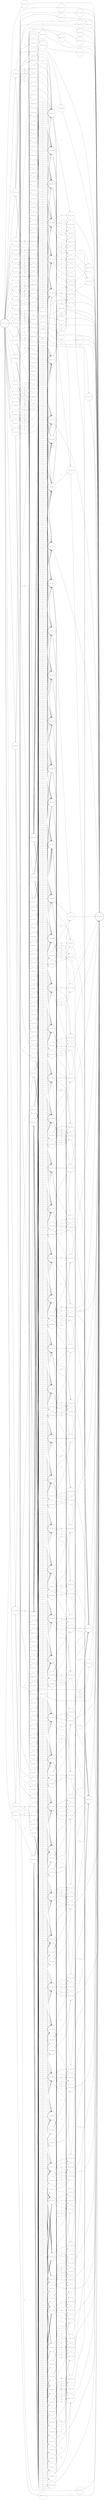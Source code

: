 digraph G {
rankdir=LR;
node [shape=circle]
0 [label="((('a',), ('<',)), 5)"]
1 [label="((('pʰ',), ('a',)), 2)"]
2 [label="((('a',), ('s',)), 3)"]
3 [label="((('o',), ('tʃ',)), 3)"]
4 [label="((('q',), ('a',)), 2)"]
5 [label="((('k',), ('o',)), 2)"]
6 [label="((('l',), ('a',)), 2)"]
7 [label="((('ʎ',), ('o',)), 2)"]
8 [label="((('ɾ',), ('o',)), 2)"]
9 [label="((('o',), ('<',)), 5)"]
10 [label="((('e',), ('pʼ',)), 3)"]
11 [label="((('>',), ('m',)), 1)"]
12 [label="((('n',), ('a',)), 4)"]
13 [label="((('e',), ('t',)), 3)"]
14 [label="((('o',), ('tʃʼ',)), 3)"]
15 [label="((('tʃʼ',), ('e',)), 2)"]
16 [style=bold label="((('λ1',), ('λ1',)), 0)"]
17 [label="((('jwi',), ('<',)), 2)"]
18 [label="((('qʰ',), ('a',)), 2)"]
19 [label="((('tʃʼ',), ('u',)), 2)"]
20 [label="((('tʼ',), ('a',)), 4)"]
21 [label="((('k',), ('a',)), 4)"]
22 [label="((('tʃ',), ('a',)), 2)"]
23 [label="((('a',), ('tʃʼ',)), 3)"]
24 [label="((('kʼ',), ('<',)), 2)"]
25 [label="((('>',), ('ʎ',)), 1)"]
26 [label="((('ʎ',), ('u',)), 4)"]
27 [label="((('e',), ('tʃʼ',)), 3)"]
28 [label="((('o',), ('n',)), 3)"]
29 [label="((('>',), ('kʰ',)), 1)"]
30 [label="((('tʃʼ',), ('<',)), 4)"]
31 [label="((('ʎ',), ('<',)), 2)"]
32 [label="((('ɾ',), ('<',)), 4)"]
33 [label="((('pʰ',), ('u',)), 2)"]
34 [label="((('m',), ('<',)), 2)"]
35 [label="((('tʃʼ',), ('a',)), 2)"]
36 [label="((('ʃh',), ('a',)), 4)"]
37 [label="((('ʎ',), ('a',)), 2)"]
38 [label="((('u',), ('<',)), 3)"]
39 [label="((('>',), ('t',)), 1)"]
40 [label="((('e',), ('m',)), 3)"]
41 [label="((('s',), ('a',)), 4)"]
42 [label="((('n',), ('e',)), 2)"]
43 [label="((('n',), ('<',)), 4)"]
44 [label="((('e',), ('<',)), 5)"]
45 [label="((('t',), ('u',)), 2)"]
46 [label="((('s',), ('<',)), 4)"]
47 [label="((('>',), ('ɾ',)), 1)"]
48 [label="((('a',), ('pʼ',)), 3)"]
49 [label="((('u',), ('p',)), 3)"]
50 [label="((('u',), ('tʰ',)), 3)"]
51 [label="((('jwi',), ('o',)), 2)"]
52 [label="((('u',), ('ʎ',)), 3)"]
53 [label="((('tʃ',), ('u',)), 4)"]
54 [label="((('q',), ('o',)), 2)"]
55 [label="((('pʼ',), ('<',)), 2)"]
56 [label="((('pʰ',), ('e',)), 2)"]
57 [label="((('l',), ('a',)), 4)"]
58 [label="((('e',), ('tʃ',)), 3)"]
59 [label="((('o',), ('m',)), 3)"]
60 [label="((('o',), ('pʼ',)), 3)"]
61 [label="((('e',), ('qʰ',)), 3)"]
62 [label="((('l',), ('<',)), 2)"]
63 [label="((('qʼ',), ('o',)), 4)"]
64 [label="((('k',), ('u',)), 2)"]
65 [label="((('n',), ('a',)), 2)"]
66 [label="((('m',), ('a',)), 4)"]
67 [label="((('p',), ('e',)), 2)"]
68 [label="((('tʰ',), ('e',)), 2)"]
69 [label="((('o',), ('q',)), 3)"]
70 [label="((('e',), ('kʼ',)), 3)"]
71 [label="((('k',), ('<',)), 2)"]
72 [label="((('u',), ('k',)), 3)"]
73 [label="((('l',), ('e',)), 2)"]
74 [label="((('o',), ('tʼ',)), 3)"]
75 [label="((('m',), ('e',)), 2)"]
76 [label="((('p',), ('<',)), 2)"]
77 [label="((('tʰ',), ('<',)), 2)"]
78 [label="((('o',), ('ʎ',)), 3)"]
79 [label="((('t',), ('a',)), 4)"]
80 [label="((('kʰ',), ('u',)), 2)"]
81 [label="((('qʼ',), ('<',)), 4)"]
82 [label="((('pʼ',), ('a',)), 4)"]
83 [label="((('jwi',), ('e',)), 2)"]
84 [label="((('pʰ',), ('u',)), 4)"]
85 [label="((('m',), ('<',)), 4)"]
86 [label="((('ʃh',), ('a',)), 2)"]
87 [label="((('q',), ('e',)), 2)"]
88 [label="((('kʼ',), ('u',)), 2)"]
89 [label="((('e',), ('ɾ',)), 3)"]
90 [label="((('e',), ('ʃh',)), 3)"]
91 [label="((('l',), ('u',)), 4)"]
92 [label="((('a',), ('pʰ',)), 3)"]
93 [label="((('u',), ('tʃʰ',)), 3)"]
94 [label="((('tʃʰ',), ('u',)), 4)"]
95 [label="((('s',), ('<',)), 2)"]
96 [label="((('e',), ('l',)), 3)"]
97 [label="((('ʃh',), ('o',)), 2)"]
98 [label="((('a',), ('t',)), 3)"]
99 [label="((('tʼ',), ('u',)), 2)"]
100 [label="((('o',), ('pʰ',)), 3)"]
101 [label="((('>',), ('kʼ',)), 1)"]
102 [label="((('tʃ',), ('u',)), 2)"]
103 [label="((('tʃʰ',), ('<',)), 4)"]
104 [label="((('tʃʰ',), ('a',)), 4)"]
105 [label="((('ɲ',), ('a',)), 4)"]
106 [label="((('>',), ('ʃh',)), 1)"]
107 [label="((('tʼ',), ('<',)), 4)"]
108 [label="((('qʰ',), ('o',)), 2)"]
109 [label="((('u',), ('jwi',)), 3)"]
110 [label="((('>',), ('ɲ',)), 1)"]
111 [label="((('a',), ('q',)), 3)"]
112 [label="((('tʃ',), ('e',)), 2)"]
113 [label="((('u',), ('pʰ',)), 3)"]
114 [label="((('jwi',), ('u',)), 4)"]
115 [label="((('m',), ('u',)), 4)"]
116 [label="((('tʰ',), ('<',)), 4)"]
117 [label="((('p',), ('<',)), 4)"]
118 [label="((('e',), ('s',)), 3)"]
119 [label="((('>',), ('qʰ',)), 1)"]
120 [label="((('u',), ('ɲ',)), 3)"]
121 [label="((('o',), ('l',)), 3)"]
122 [label="((('qʼ',), ('a',)), 2)"]
123 [label="((('u',), ('tʃ',)), 3)"]
124 [label="((('e',), ('kʰ',)), 3)"]
125 [label="((('o',), ('tʃʰ',)), 3)"]
126 [label="((('>',), ('k',)), 1)"]
127 [label="((('e',), ('ʎ',)), 3)"]
128 [label="((('a',), ('qʼ',)), 3)"]
129 [label="((('qʼ',), ('<',)), 2)"]
130 [label="((('s',), ('u',)), 2)"]
131 [label="((('pʼ',), ('a',)), 2)"]
132 [label="((('u',), ('ɾ',)), 3)"]
133 [label="((('a',), ('qʰ',)), 3)"]
134 [label="((('jwi',), ('a',)), 4)"]
135 [label="((('tʰ',), ('a',)), 4)"]
136 [label="((('kʼ',), ('a',)), 4)"]
137 [label="((('p',), ('a',)), 4)"]
138 [label="((('kʼ',), ('u',)), 4)"]
139 [label="((('a',), ('kʰ',)), 3)"]
140 [label="((('>',), ('<',)), 1)"]
141 [label="((('kʼ',), ('o',)), 2)"]
142 [label="((('a',), ('n',)), 3)"]
143 [label="((('ʃh',), ('u',)), 4)"]
144 [label="((('>',), ('tʃʼ',)), 1)"]
145 [label="((('n',), ('u',)), 2)"]
146 [label="((('pʰ',), ('a',)), 4)"]
147 [label="((('kʰ',), ('a',)), 2)"]
148 [label="((('q',), ('a',)), 4)"]
149 [label="((('pʰ',), ('<',)), 4)"]
150 [label="((('tʃʰ',), ('a',)), 2)"]
151 [label="((('ɾ',), ('a',)), 2)"]
152 [label="((('pʼ',), ('u',)), 4)"]
153 [label="((('ɾ',), ('u',)), 2)"]
154 [label="((('qʼ',), ('e',)), 2)"]
155 [label="((('ɲ',), ('<',)), 2)"]
156 [label="((('kʰ',), ('<',)), 4)"]
157 [label="((('>',), ('tʃʰ',)), 1)"]
158 [label="((('jwi',), ('<',)), 4)"]
159 [label="((('qʰ',), ('e',)), 2)"]
160 [label="((('qʰ',), ('a',)), 4)"]
161 [label="((('tʃʼ',), ('o',)), 2)"]
162 [label="((('m',), ('u',)), 2)"]
163 [label="((('>',), ('n',)), 1)"]
164 [label="((('n',), ('o',)), 2)"]
165 [label="((('ʃh',), ('<',)), 2)"]
166 [label="((('a',), ('<',)), 3)"]
167 [label="((('ʎ',), ('u',)), 2)"]
168 [label="((('>',), ('qʼ',)), 1)"]
169 [label="((('s',), ('u',)), 4)"]
170 [label="((('ʎ',), ('<',)), 4)"]
171 [label="((('>',), ('tʼ',)), 1)"]
172 [label="((('ɾ',), ('<',)), 2)"]
173 [label="((('jwi',), ('a',)), 2)"]
174 [label="((('o',), ('<',)), 3)"]
175 [label="((('q',), ('<',)), 4)"]
176 [label="((('>',), ('q',)), 1)"]
177 [label="((('o',), ('t',)), 3)"]
178 [label="((('t',), ('e',)), 2)"]
179 [label="((('pʰ',), ('o',)), 2)"]
180 [label="((('p',), ('u',)), 4)"]
181 [label="((('u',), ('kʰ',)), 3)"]
182 [label="((('tʰ',), ('u',)), 4)"]
183 [label="((('k',), ('e',)), 2)"]
184 [label="((('l',), ('o',)), 2)"]
185 [label="((('tʃ',), ('a',)), 4)"]
186 [label="((('>',), ('l',)), 1)"]
187 [label="((('kʰ',), ('a',)), 4)"]
188 [label="((('t',), ('<',)), 2)"]
189 [label="((('pʼ',), ('o',)), 2)"]
190 [label="((('pʰ',), ('<',)), 2)"]
191 [label="((('o',), ('ɲ',)), 3)"]
192 [label="((('pʼ',), ('e',)), 2)"]
193 [label="((('q',), ('o',)), 4)"]
194 [label="((('tʃ',), ('<',)), 2)"]
195 [label="((('pʼ',), ('<',)), 4)"]
196 [label="((('kʼ',), ('e',)), 2)"]
197 [label="((('qʰ',), ('<',)), 4)"]
198 [label="((('>',), ('s',)), 1)"]
199 [label="((('ɾ',), ('a',)), 4)"]
200 [label="((('k',), ('u',)), 4)"]
201 [label="((('m',), ('a',)), 2)"]
202 [label="((('tʃʼ',), ('a',)), 4)"]
203 [label="((('ɲ',), ('<',)), 4)"]
204 [label="((('>',), ('jwi',)), 1)"]
205 [label="((('a',), ('k',)), 3)"]
206 [label="((('a',), ('tʃ',)), 3)"]
207 [label="((('ɲ',), ('u',)), 4)"]
208 [label="((('p',), ('o',)), 2)"]
209 [label="((('tʰ',), ('o',)), 2)"]
210 [label="((('tʃ',), ('o',)), 2)"]
211 [label="((('s',), ('a',)), 2)"]
212 [label="((('u',), ('tʃʼ',)), 3)"]
213 [label="((('n',), ('<',)), 2)"]
214 [label="((('o',), ('kʼ',)), 3)"]
215 [label="((('m',), ('o',)), 2)"]
216 [label="((('t',), ('a',)), 2)"]
217 [label="((('kʰ',), ('u',)), 4)"]
218 [label="((('o',), ('kʰ',)), 3)"]
219 [label="((('s',), ('e',)), 2)"]
220 [label="((('u',), ('n',)), 3)"]
221 [label="((('ɾ',), ('e',)), 2)"]
222 [label="((('l',), ('<',)), 4)"]
223 [label="((('q',), ('<',)), 2)"]
224 [label="((('qʼ',), ('o',)), 2)"]
225 [label="((('a',), ('l',)), 3)"]
226 [label="((('q',), ('e',)), 4)"]
227 [label="((('a',), ('tʃʰ',)), 3)"]
228 [label="((('e',), ('pʰ',)), 3)"]
229 [label="((('u',), ('m',)), 3)"]
230 [label="((('k',), ('<',)), 4)"]
231 [label="((('kʰ',), ('e',)), 2)"]
232 [label="((('tʃʰ',), ('u',)), 2)"]
233 [label="((('kʰ',), ('o',)), 2)"]
234 [label="((('p',), ('u',)), 2)"]
235 [label="((('tʰ',), ('u',)), 2)"]
236 [label="((('tʃʰ',), ('e',)), 2)"]
237 [label="((('tʼ',), ('u',)), 4)"]
238 [label="((('t',), ('<',)), 4)"]
239 [label="((('>',), ('pʰ',)), 1)"]
240 [label="((('o',), ('p',)), 3)"]
241 [label="((('o',), ('tʰ',)), 3)"]
242 [label="((('tʃ',), ('<',)), 4)"]
243 [label="((('ɲ',), ('a',)), 2)"]
244 [label="((('u',), ('kʼ',)), 3)"]
245 [label="((('u',), ('tʼ',)), 3)"]
246 [label="((('qʰ',), ('<',)), 2)"]
247 [label="((('tʼ',), ('<',)), 2)"]
248 [label="((('qʰ',), ('o',)), 4)"]
249 [label="((('u',), ('pʼ',)), 3)"]
250 [label="((('a',), ('p',)), 3)"]
251 [label="((('a',), ('tʰ',)), 3)"]
252 [label="((('ʎ',), ('e',)), 2)"]
253 [label="((('a',), ('jwi',)), 3)"]
254 [label="((('ɲ',), ('u',)), 2)"]
255 [label="((('l',), ('u',)), 2)"]
256 [label="((('e',), ('p',)), 3)"]
257 [label="((('e',), ('tʰ',)), 3)"]
258 [label="((('tʼ',), ('e',)), 2)"]
259 [label="((('u',), ('ʃh',)), 3)"]
260 [label="((('e',), ('jwi',)), 3)"]
261 [label="((('jwi',), ('u',)), 2)"]
262 [label="((('a',), ('ɾ',)), 3)"]
263 [shape=doublecircle label="((('<',), ('λ2',)), 6)"]
264 [label="((('qʼ',), ('a',)), 4)"]
265 [label="((('>',), ('p',)), 1)"]
266 [label="((('>',), ('tʰ',)), 1)"]
267 [label="((('o',), ('s',)), 3)"]
268 [label="((('t',), ('o',)), 2)"]
269 [label="((('tʃʰ',), ('<',)), 2)"]
270 [label="((('o',), ('qʼ',)), 3)"]
271 [label="((('ʃh',), ('e',)), 2)"]
272 [label="((('a',), ('tʼ',)), 3)"]
273 [label="((('e',), ('tʃʰ',)), 3)"]
274 [label="((('o',), ('k',)), 3)"]
275 [label="((('ɲ',), ('o',)), 2)"]
276 [label="((('p',), ('a',)), 2)"]
277 [label="((('tʰ',), ('a',)), 2)"]
278 [label="((('e',), ('qʼ',)), 3)"]
279 [label="((('tʼ',), ('o',)), 2)"]
280 [label="((('a',), ('ʎ',)), 3)"]
281 [label="((('o',), ('ʃh',)), 3)"]
282 [label="((('s',), ('o',)), 2)"]
283 [label="((('e',), ('ɲ',)), 3)"]
284 [label="((('a',), ('m',)), 3)"]
285 [label="((('ʃh',), ('u',)), 2)"]
286 [label="((('a',), ('ɲ',)), 3)"]
287 [label="((('tʃʼ',), ('u',)), 4)"]
288 [label="((('u',), ('t',)), 3)"]
289 [label="((('tʼ',), ('a',)), 2)"]
290 [label="((('a',), ('ʃh',)), 3)"]
291 [label="((('k',), ('a',)), 2)"]
292 [label="((('e',), ('tʼ',)), 3)"]
293 [label="((('u',), ('l',)), 3)"]
294 [label="((('kʼ',), ('<',)), 4)"]
295 [label="((('e',), ('q',)), 3)"]
296 [label="((('o',), ('qʰ',)), 3)"]
297 [label="((('e',), ('n',)), 3)"]
298 [label="((('tʃʰ',), ('o',)), 2)"]
299 [label="((('tʃʼ',), ('<',)), 2)"]
300 [label="((('>',), ('pʼ',)), 1)"]
301 [label="((('u',), ('s',)), 3)"]
302 [label="((('ɾ',), ('u',)), 4)"]
303 [label="((('pʼ',), ('u',)), 2)"]
304 [label="((('qʼ',), ('e',)), 4)"]
305 [label="((('a',), ('kʼ',)), 3)"]
306 [label="((('kʼ',), ('a',)), 2)"]
307 [label="((('u',), ('<',)), 5)"]
308 [label="((('ʎ',), ('a',)), 4)"]
309 [label="((('e',), ('k',)), 3)"]
310 [label="((('o',), ('jwi',)), 3)"]
311 [label="((('kʰ',), ('<',)), 2)"]
312 [label="((('qʰ',), ('e',)), 4)"]
313 [label="((('ɲ',), ('e',)), 2)"]
314 [label="((('e',), ('<',)), 3)"]
315 [label="((('t',), ('u',)), 4)"]
316 [label="((('o',), ('ɾ',)), 3)"]
317 [label="((('>',), ('tʃ',)), 1)"]
318 [label="((('n',), ('u',)), 4)"]
319 [label="((('ʃh',), ('<',)), 4)"]
54 -> 121 [label="o"]
233 -> 270 [label="o"]
54 -> 218 [label="o"]
127 -> 308 [label="ʎ"]
233 -> 69 [label="o"]
54 -> 28 [label="o"]
233 -> 296 [label="o"]
100 -> 146 [label="pʰ"]
54 -> 59 [label="o"]
154 -> 314 [label="e"]
309 -> 230 [label="k"]
54 -> 240 [label="o"]
127 -> 26 [label="ʎ"]
154 -> 297 [label="e"]
54 -> 125 [label="o"]
154 -> 10 [label="e"]
100 -> 84 [label="pʰ"]
54 -> 177 [label="o"]
154 -> 40 [label="e"]
256 -> 117 [label="p"]
54 -> 74 [label="o"]
154 -> 292 [label="e"]
310 -> 158 [label="jwi"]
54 -> 296 [label="o"]
128 -> 81 [label="qʼ"]
154 -> 89 [label="e"]
54 -> 214 [label="o"]
154 -> 309 [label="e"]
54 -> 241 [label="o"]
154 -> 260 [label="e"]
54 -> 100 [label="o"]
154 -> 278 [label="e"]
54 -> 78 [label="o"]
154 -> 58 [label="e"]
63 -> 9 [label="o"]
128 -> 304 [label="qʼ"]
54 -> 14 [label="o"]
154 -> 118 [label="e"]
54 -> 281 [label="o"]
154 -> 283 [label="e"]
210 -> 270 [label="o"]
154 -> 295 [label="e"]
210 -> 69 [label="o"]
154 -> 96 [label="e"]
210 -> 296 [label="o"]
154 -> 124 [label="e"]
55 -> 263 [label="<"]
154 -> 256 [label="e"]
56 -> 278 [label="e"]
154 -> 273 [label="e"]
56 -> 295 [label="e"]
154 -> 13 [label="e"]
56 -> 61 [label="e"]
154 -> 61 [label="e"]
291 -> 48 [label="a"]
154 -> 70 [label="e"]
291 -> 262 [label="a"]
154 -> 257 [label="e"]
291 -> 205 [label="a"]
154 -> 228 [label="e"]
291 -> 206 [label="a"]
128 -> 63 [label="qʼ"]
154 -> 127 [label="e"]
291 -> 253 [label="a"]
154 -> 27 [label="e"]
310 -> 134 [label="jwi"]
291 -> 128 [label="a"]
154 -> 90 [label="e"]
291 -> 286 [label="a"]
234 -> 38 [label="u"]
256 -> 137 [label="p"]
291 -> 2 [label="a"]
234 -> 220 [label="u"]
310 -> 114 [label="jwi"]
291 -> 111 [label="a"]
234 -> 249 [label="u"]
291 -> 225 [label="a"]
128 -> 264 [label="qʼ"]
234 -> 229 [label="u"]
256 -> 180 [label="p"]
291 -> 139 [label="a"]
234 -> 245 [label="u"]
291 -> 166 [label="a"]
234 -> 132 [label="u"]
225 -> 222 [label="l"]
291 -> 250 [label="a"]
234 -> 72 [label="u"]
291 -> 227 [label="a"]
49 -> 117 [label="p"]
234 -> 123 [label="u"]
257 -> 116 [label="tʰ"]
291 -> 98 [label="a"]
234 -> 109 [label="u"]
291 -> 133 [label="a"]
234 -> 301 [label="u"]
291 -> 305 [label="a"]
234 -> 120 [label="u"]
291 -> 251 [label="a"]
234 -> 293 [label="u"]
291 -> 92 [label="a"]
146 -> 0 [label="a"]
234 -> 181 [label="u"]
291 -> 280 [label="a"]
234 -> 49 [label="u"]
291 -> 23 [label="a"]
234 -> 93 [label="u"]
291 -> 290 [label="a"]
234 -> 288 [label="u"]
291 -> 142 [label="a"]
234 -> 244 [label="u"]
291 -> 284 [label="a"]
234 -> 50 [label="u"]
291 -> 272 [label="a"]
234 -> 113 [label="u"]
211 -> 48 [label="a"]
234 -> 52 [label="u"]
211 -> 262 [label="a"]
234 -> 212 [label="u"]
211 -> 205 [label="a"]
234 -> 259 [label="u"]
211 -> 206 [label="a"]
235 -> 38 [label="u"]
211 -> 253 [label="a"]
235 -> 220 [label="u"]
211 -> 128 [label="a"]
235 -> 249 [label="u"]
211 -> 286 [label="a"]
66 -> 0 [label="a"]
235 -> 229 [label="u"]
211 -> 2 [label="a"]
235 -> 245 [label="u"]
211 -> 111 [label="a"]
235 -> 132 [label="u"]
211 -> 225 [label="a"]
235 -> 72 [label="u"]
211 -> 139 [label="a"]
49 -> 137 [label="p"]
235 -> 123 [label="u"]
257 -> 135 [label="tʰ"]
211 -> 166 [label="a"]
235 -> 109 [label="u"]
225 -> 57 [label="l"]
211 -> 250 [label="a"]
235 -> 301 [label="u"]
211 -> 227 [label="a"]
49 -> 180 [label="p"]
235 -> 120 [label="u"]
257 -> 182 [label="tʰ"]
211 -> 98 [label="a"]
235 -> 293 [label="u"]
225 -> 91 [label="l"]
211 -> 133 [label="a"]
235 -> 181 [label="u"]
78 -> 170 [label="ʎ"]
319 -> 263 [label="<"]
0 -> 263 [label="<"]
9 -> 263 [label="<"]
44 -> 263 [label="<"]
307 -> 263 [label="<"]
255 -> 49 [label="u"]
255 -> 93 [label="u"]
255 -> 288 [label="u"]
255 -> 244 [label="u"]
180 -> 307 [label="u"]
255 -> 50 [label="u"]
255 -> 113 [label="u"]
255 -> 52 [label="u"]
241 -> 135 [label="tʰ"]
255 -> 212 [label="u"]
118 -> 41 [label="s"]
255 -> 259 [label="u"]
258 -> 278 [label="e"]
241 -> 182 [label="tʰ"]
258 -> 295 [label="e"]
118 -> 169 [label="s"]
258 -> 61 [label="e"]
261 -> 38 [label="u"]
261 -> 220 [label="u"]
26 -> 307 [label="u"]
90 -> 319 [label="ʃh"]
214 -> 136 [label="kʼ"]
261 -> 249 [label="u"]
261 -> 229 [label="u"]
261 -> 245 [label="u"]
214 -> 138 [label="kʼ"]
261 -> 132 [label="u"]
261 -> 72 [label="u"]
261 -> 123 [label="u"]
261 -> 109 [label="u"]
261 -> 301 [label="u"]
293 -> 222 [label="l"]
261 -> 120 [label="u"]
261 -> 293 [label="u"]
261 -> 181 [label="u"]
261 -> 49 [label="u"]
182 -> 307 [label="u"]
261 -> 93 [label="u"]
261 -> 288 [label="u"]
261 -> 244 [label="u"]
261 -> 50 [label="u"]
191 -> 203 [label="ɲ"]
261 -> 113 [label="u"]
261 -> 52 [label="u"]
261 -> 212 [label="u"]
90 -> 36 [label="ʃh"]
261 -> 259 [label="u"]
22 -> 206 [label="a"]
22 -> 133 [label="a"]
191 -> 105 [label="ɲ"]
90 -> 143 [label="ʃh"]
22 -> 251 [label="a"]
22 -> 280 [label="a"]
22 -> 23 [label="a"]
191 -> 207 [label="ɲ"]
22 -> 290 [label="a"]
22 -> 142 [label="a"]
22 -> 284 [label="a"]
22 -> 272 [label="a"]
92 -> 149 [label="pʰ"]
22 -> 48 [label="a"]
22 -> 262 [label="a"]
22 -> 205 [label="a"]
22 -> 253 [label="a"]
293 -> 57 [label="l"]
22 -> 128 [label="a"]
22 -> 286 [label="a"]
22 -> 2 [label="a"]
293 -> 91 [label="l"]
22 -> 111 [label="a"]
22 -> 225 [label="a"]
61 -> 312 [label="qʰ"]
22 -> 139 [label="a"]
22 -> 166 [label="a"]
22 -> 250 [label="a"]
22 -> 227 [label="a"]
22 -> 98 [label="a"]
22 -> 305 [label="a"]
22 -> 92 [label="a"]
120 -> 203 [label="ɲ"]
24 -> 263 [label="<"]
108 -> 174 [label="o"]
108 -> 60 [label="o"]
61 -> 248 [label="qʰ"]
108 -> 316 [label="o"]
235 -> 49 [label="u"]
50 -> 116 [label="tʰ"]
235 -> 93 [label="u"]
174 -> 263 [label="<"]
235 -> 288 [label="u"]
259 -> 319 [label="ʃh"]
235 -> 244 [label="u"]
235 -> 50 [label="u"]
235 -> 113 [label="u"]
235 -> 52 [label="u"]
235 -> 212 [label="u"]
235 -> 259 [label="u"]
155 -> 263 [label="<"]
1 -> 48 [label="a"]
149 -> 263 [label="<"]
1 -> 262 [label="a"]
1 -> 206 [label="a"]
1 -> 205 [label="a"]
1 -> 253 [label="a"]
1 -> 128 [label="a"]
1 -> 286 [label="a"]
1 -> 2 [label="a"]
1 -> 111 [label="a"]
1 -> 225 [label="a"]
1 -> 139 [label="a"]
259 -> 36 [label="ʃh"]
1 -> 166 [label="a"]
78 -> 308 [label="ʎ"]
1 -> 250 [label="a"]
50 -> 135 [label="tʰ"]
1 -> 227 [label="a"]
1 -> 98 [label="a"]
259 -> 143 [label="ʃh"]
78 -> 26 [label="ʎ"]
1 -> 133 [label="a"]
50 -> 182 [label="tʰ"]
222 -> 263 [label="<"]
1 -> 305 [label="a"]
1 -> 251 [label="a"]
1 -> 92 [label="a"]
314 -> 263 [label="<"]
1 -> 280 [label="a"]
316 -> 32 [label="ɾ"]
1 -> 23 [label="a"]
1 -> 290 [label="a"]
260 -> 158 [label="jwi"]
1 -> 142 [label="a"]
1 -> 284 [label="a"]
1 -> 272 [label="a"]
83 -> 278 [label="e"]
83 -> 295 [label="e"]
83 -> 61 [label="e"]
236 -> 278 [label="e"]
236 -> 295 [label="e"]
236 -> 61 [label="e"]
4 -> 48 [label="a"]
148 -> 0 [label="a"]
226 -> 44 [label="e"]
4 -> 262 [label="a"]
286 -> 203 [label="ɲ"]
4 -> 205 [label="a"]
4 -> 206 [label="a"]
4 -> 253 [label="a"]
4 -> 128 [label="a"]
4 -> 286 [label="a"]
4 -> 2 [label="a"]
286 -> 105 [label="ɲ"]
4 -> 111 [label="a"]
4 -> 225 [label="a"]
260 -> 134 [label="jwi"]
4 -> 139 [label="a"]
316 -> 199 [label="ɾ"]
286 -> 207 [label="ɲ"]
4 -> 166 [label="a"]
4 -> 250 [label="a"]
260 -> 114 [label="jwi"]
4 -> 227 [label="a"]
316 -> 302 [label="ɾ"]
4 -> 98 [label="a"]
4 -> 133 [label="a"]
4 -> 305 [label="a"]
23 -> 30 [label="tʃʼ"]
4 -> 251 [label="a"]
227 -> 103 [label="tʃʰ"]
132 -> 32 [label="ɾ"]
4 -> 92 [label="a"]
4 -> 280 [label="a"]
4 -> 23 [label="a"]
4 -> 290 [label="a"]
211 -> 305 [label="a"]
211 -> 251 [label="a"]
211 -> 92 [label="a"]
211 -> 280 [label="a"]
211 -> 23 [label="a"]
211 -> 290 [label="a"]
211 -> 142 [label="a"]
211 -> 284 [label="a"]
211 -> 272 [label="a"]
213 -> 263 [label="<"]
141 -> 270 [label="o"]
141 -> 69 [label="o"]
141 -> 296 [label="o"]
215 -> 270 [label="o"]
215 -> 69 [label="o"]
215 -> 296 [label="o"]
62 -> 263 [label="<"]
64 -> 38 [label="u"]
64 -> 220 [label="u"]
64 -> 249 [label="u"]
64 -> 229 [label="u"]
64 -> 245 [label="u"]
64 -> 132 [label="u"]
64 -> 72 [label="u"]
64 -> 123 [label="u"]
64 -> 109 [label="u"]
64 -> 301 [label="u"]
64 -> 120 [label="u"]
64 -> 293 [label="u"]
64 -> 181 [label="u"]
64 -> 49 [label="u"]
64 -> 93 [label="u"]
64 -> 288 [label="u"]
64 -> 244 [label="u"]
64 -> 50 [label="u"]
64 -> 113 [label="u"]
64 -> 52 [label="u"]
64 -> 212 [label="u"]
64 -> 259 [label="u"]
216 -> 48 [label="a"]
216 -> 262 [label="a"]
216 -> 205 [label="a"]
216 -> 206 [label="a"]
216 -> 253 [label="a"]
216 -> 128 [label="a"]
216 -> 286 [label="a"]
216 -> 2 [label="a"]
216 -> 111 [label="a"]
216 -> 225 [label="a"]
216 -> 139 [label="a"]
216 -> 166 [label="a"]
216 -> 250 [label="a"]
216 -> 227 [label="a"]
216 -> 98 [label="a"]
216 -> 133 [label="a"]
216 -> 305 [label="a"]
216 -> 251 [label="a"]
216 -> 92 [label="a"]
216 -> 280 [label="a"]
216 -> 23 [label="a"]
216 -> 290 [label="a"]
216 -> 142 [label="a"]
216 -> 284 [label="a"]
61 -> 197 [label="qʰ"]
287 -> 307 [label="u"]
108 -> 274 [label="o"]
108 -> 3 [label="o"]
120 -> 105 [label="ɲ"]
108 -> 310 [label="o"]
108 -> 270 [label="o"]
108 -> 267 [label="o"]
120 -> 207 [label="ɲ"]
108 -> 191 [label="o"]
61 -> 160 [label="qʰ"]
108 -> 69 [label="o"]
108 -> 121 [label="o"]
108 -> 218 [label="o"]
108 -> 28 [label="o"]
30 -> 263 [label="<"]
108 -> 59 [label="o"]
108 -> 240 [label="o"]
108 -> 125 [label="o"]
108 -> 177 [label="o"]
108 -> 74 [label="o"]
142 -> 43 [label="n"]
108 -> 296 [label="o"]
108 -> 214 [label="o"]
108 -> 241 [label="o"]
108 -> 100 [label="o"]
108 -> 78 [label="o"]
108 -> 14 [label="o"]
108 -> 281 [label="o"]
178 -> 278 [label="e"]
178 -> 295 [label="e"]
178 -> 61 [label="e"]
40 -> 85 [label="m"]
179 -> 270 [label="o"]
179 -> 69 [label="o"]
179 -> 296 [label="o"]
32 -> 263 [label="<"]
268 -> 270 [label="o"]
268 -> 69 [label="o"]
268 -> 296 [label="o"]
40 -> 66 [label="m"]
31 -> 263 [label="<"]
112 -> 278 [label="e"]
112 -> 295 [label="e"]
40 -> 115 [label="m"]
112 -> 61 [label="e"]
183 -> 278 [label="e"]
183 -> 295 [label="e"]
142 -> 12 [label="n"]
183 -> 61 [label="e"]
33 -> 38 [label="u"]
33 -> 220 [label="u"]
142 -> 318 [label="n"]
33 -> 249 [label="u"]
274 -> 230 [label="k"]
33 -> 229 [label="u"]
33 -> 245 [label="u"]
33 -> 132 [label="u"]
33 -> 72 [label="u"]
295 -> 226 [label="q"]
33 -> 123 [label="u"]
33 -> 109 [label="u"]
33 -> 301 [label="u"]
33 -> 120 [label="u"]
33 -> 293 [label="u"]
33 -> 181 [label="u"]
33 -> 49 [label="u"]
33 -> 93 [label="u"]
33 -> 288 [label="u"]
33 -> 244 [label="u"]
295 -> 193 [label="q"]
33 -> 50 [label="u"]
295 -> 175 [label="q"]
33 -> 113 [label="u"]
33 -> 52 [label="u"]
33 -> 212 [label="u"]
33 -> 259 [label="u"]
269 -> 263 [label="<"]
34 -> 263 [label="<"]
295 -> 148 [label="q"]
35 -> 48 [label="a"]
274 -> 21 [label="k"]
92 -> 146 [label="pʰ"]
92 -> 84 [label="pʰ"]
10 -> 195 [label="pʼ"]
114 -> 307 [label="u"]
10 -> 82 [label="pʼ"]
10 -> 152 [label="pʼ"]
93 -> 103 [label="tʃʰ"]
115 -> 307 [label="u"]
185 -> 0 [label="a"]
93 -> 104 [label="tʃʰ"]
216 -> 272 [label="a"]
4 -> 142 [label="a"]
65 -> 48 [label="a"]
4 -> 284 [label="a"]
65 -> 262 [label="a"]
4 -> 272 [label="a"]
65 -> 205 [label="a"]
231 -> 278 [label="e"]
65 -> 206 [label="a"]
231 -> 295 [label="e"]
65 -> 253 [label="a"]
231 -> 61 [label="e"]
65 -> 128 [label="a"]
5 -> 270 [label="o"]
65 -> 286 [label="a"]
5 -> 69 [label="o"]
65 -> 2 [label="a"]
5 -> 296 [label="o"]
65 -> 111 [label="a"]
159 -> 314 [label="e"]
65 -> 225 [label="a"]
159 -> 297 [label="e"]
65 -> 139 [label="a"]
159 -> 10 [label="e"]
65 -> 166 [label="a"]
159 -> 40 [label="e"]
65 -> 250 [label="a"]
159 -> 292 [label="e"]
65 -> 227 [label="a"]
159 -> 89 [label="e"]
65 -> 305 [label="a"]
159 -> 309 [label="e"]
65 -> 98 [label="a"]
159 -> 260 [label="e"]
65 -> 133 [label="a"]
159 -> 278 [label="e"]
227 -> 104 [label="tʃʰ"]
65 -> 251 [label="a"]
159 -> 58 [label="e"]
65 -> 92 [label="a"]
159 -> 118 [label="e"]
65 -> 280 [label="a"]
159 -> 283 [label="e"]
227 -> 94 [label="tʃʰ"]
65 -> 23 [label="a"]
159 -> 295 [label="e"]
65 -> 142 [label="a"]
159 -> 96 [label="e"]
65 -> 290 [label="a"]
159 -> 124 [label="e"]
65 -> 284 [label="a"]
159 -> 256 [label="e"]
228 -> 149 [label="pʰ"]
65 -> 272 [label="a"]
159 -> 273 [label="e"]
67 -> 278 [label="e"]
79 -> 0 [label="a"]
159 -> 13 [label="e"]
67 -> 295 [label="e"]
159 -> 61 [label="e"]
67 -> 61 [label="e"]
159 -> 70 [label="e"]
68 -> 278 [label="e"]
159 -> 257 [label="e"]
68 -> 295 [label="e"]
159 -> 228 [label="e"]
68 -> 61 [label="e"]
159 -> 127 [label="e"]
298 -> 270 [label="o"]
159 -> 27 [label="e"]
298 -> 69 [label="o"]
159 -> 90 [label="e"]
298 -> 296 [label="o"]
6 -> 48 [label="a"]
299 -> 263 [label="<"]
6 -> 262 [label="a"]
145 -> 38 [label="u"]
6 -> 205 [label="a"]
145 -> 220 [label="u"]
6 -> 206 [label="a"]
145 -> 249 [label="u"]
6 -> 253 [label="a"]
145 -> 229 [label="u"]
6 -> 128 [label="a"]
145 -> 245 [label="u"]
6 -> 286 [label="a"]
145 -> 132 [label="u"]
6 -> 2 [label="a"]
145 -> 72 [label="u"]
6 -> 111 [label="a"]
145 -> 123 [label="u"]
6 -> 225 [label="a"]
145 -> 109 [label="u"]
6 -> 139 [label="a"]
145 -> 301 [label="u"]
6 -> 166 [label="a"]
145 -> 120 [label="u"]
6 -> 250 [label="a"]
145 -> 293 [label="u"]
6 -> 227 [label="a"]
145 -> 181 [label="u"]
6 -> 98 [label="a"]
145 -> 49 [label="u"]
6 -> 133 [label="a"]
228 -> 146 [label="pʰ"]
145 -> 93 [label="u"]
6 -> 305 [label="a"]
145 -> 288 [label="u"]
6 -> 251 [label="a"]
145 -> 244 [label="u"]
6 -> 92 [label="a"]
228 -> 84 [label="pʰ"]
145 -> 50 [label="u"]
6 -> 280 [label="a"]
145 -> 113 [label="u"]
6 -> 23 [label="a"]
145 -> 52 [label="u"]
6 -> 290 [label="a"]
145 -> 212 [label="u"]
6 -> 142 [label="a"]
145 -> 259 [label="u"]
6 -> 284 [label="a"]
71 -> 263 [label="<"]
6 -> 272 [label="a"]
303 -> 38 [label="u"]
161 -> 270 [label="o"]
303 -> 220 [label="u"]
161 -> 69 [label="o"]
303 -> 249 [label="u"]
161 -> 296 [label="o"]
303 -> 229 [label="u"]
86 -> 48 [label="a"]
132 -> 199 [label="ɾ"]
23 -> 202 [label="tʃʼ"]
132 -> 302 [label="ɾ"]
23 -> 287 [label="tʃʼ"]
262 -> 32 [label="ɾ"]
288 -> 238 [label="t"]
230 -> 263 [label="<"]
262 -> 199 [label="ɾ"]
288 -> 79 [label="t"]
262 -> 302 [label="ɾ"]
288 -> 315 [label="t"]
109 -> 158 [label="jwi"]
205 -> 230 [label="k"]
152 -> 307 [label="u"]
93 -> 94 [label="tʃʰ"]
35 -> 262 [label="a"]
35 -> 205 [label="a"]
35 -> 206 [label="a"]
35 -> 253 [label="a"]
244 -> 294 [label="kʼ"]
35 -> 128 [label="a"]
35 -> 286 [label="a"]
35 -> 2 [label="a"]
35 -> 111 [label="a"]
35 -> 225 [label="a"]
35 -> 139 [label="a"]
35 -> 166 [label="a"]
117 -> 263 [label="<"]
35 -> 250 [label="a"]
116 -> 263 [label="<"]
35 -> 227 [label="a"]
35 -> 98 [label="a"]
35 -> 133 [label="a"]
35 -> 305 [label="a"]
35 -> 251 [label="a"]
35 -> 92 [label="a"]
35 -> 280 [label="a"]
35 -> 23 [label="a"]
35 -> 290 [label="a"]
35 -> 142 [label="a"]
35 -> 284 [label="a"]
35 -> 272 [label="a"]
184 -> 270 [label="o"]
184 -> 69 [label="o"]
244 -> 136 [label="kʼ"]
184 -> 296 [label="o"]
271 -> 278 [label="e"]
271 -> 295 [label="e"]
244 -> 138 [label="kʼ"]
271 -> 61 [label="e"]
37 -> 48 [label="a"]
37 -> 262 [label="a"]
37 -> 205 [label="a"]
245 -> 107 [label="tʼ"]
37 -> 206 [label="a"]
37 -> 253 [label="a"]
37 -> 128 [label="a"]
37 -> 286 [label="a"]
37 -> 2 [label="a"]
37 -> 111 [label="a"]
37 -> 225 [label="a"]
37 -> 139 [label="a"]
37 -> 166 [label="a"]
37 -> 250 [label="a"]
37 -> 227 [label="a"]
37 -> 98 [label="a"]
37 -> 133 [label="a"]
37 -> 305 [label="a"]
37 -> 251 [label="a"]
37 -> 92 [label="a"]
37 -> 280 [label="a"]
37 -> 23 [label="a"]
37 -> 290 [label="a"]
37 -> 142 [label="a"]
37 -> 284 [label="a"]
37 -> 272 [label="a"]
188 -> 263 [label="<"]
189 -> 270 [label="o"]
189 -> 69 [label="o"]
245 -> 20 [label="tʼ"]
189 -> 296 [label="o"]
192 -> 278 [label="e"]
192 -> 295 [label="e"]
245 -> 237 [label="tʼ"]
192 -> 61 [label="e"]
166 -> 263 [label="<"]
190 -> 263 [label="<"]
274 -> 200 [label="k"]
121 -> 222 [label="l"]
296 -> 312 [label="qʰ"]
36 -> 0 [label="a"]
187 -> 0 [label="a"]
296 -> 248 [label="qʰ"]
296 -> 197 [label="qʰ"]
296 -> 160 [label="qʰ"]
121 -> 57 [label="l"]
121 -> 91 [label="l"]
69 -> 226 [label="q"]
294 -> 263 [label="<"]
193 -> 9 [label="o"]
69 -> 193 [label="q"]
69 -> 175 [label="q"]
123 -> 242 [label="tʃ"]
69 -> 148 [label="q"]
123 -> 185 [label="tʃ"]
123 -> 53 [label="tʃ"]
297 -> 43 [label="n"]
109 -> 134 [label="jwi"]
109 -> 114 [label="jwi"]
27 -> 30 [label="tʃʼ"]
27 -> 202 [label="tʃʼ"]
27 -> 287 [label="tʃʼ"]
177 -> 238 [label="t"]
156 -> 263 [label="<"]
158 -> 263 [label="<"]
303 -> 245 [label="u"]
81 -> 263 [label="<"]
86 -> 262 [label="a"]
303 -> 132 [label="u"]
86 -> 205 [label="a"]
303 -> 72 [label="u"]
86 -> 206 [label="a"]
303 -> 123 [label="u"]
86 -> 253 [label="a"]
229 -> 85 [label="m"]
303 -> 109 [label="u"]
86 -> 128 [label="a"]
303 -> 301 [label="u"]
86 -> 286 [label="a"]
303 -> 120 [label="u"]
86 -> 2 [label="a"]
303 -> 293 [label="u"]
86 -> 111 [label="a"]
303 -> 181 [label="u"]
86 -> 225 [label="a"]
303 -> 49 [label="u"]
86 -> 139 [label="a"]
229 -> 66 [label="m"]
303 -> 93 [label="u"]
86 -> 166 [label="a"]
303 -> 288 [label="u"]
86 -> 250 [label="a"]
303 -> 244 [label="u"]
86 -> 227 [label="a"]
229 -> 115 [label="m"]
303 -> 50 [label="u"]
205 -> 21 [label="k"]
86 -> 98 [label="a"]
303 -> 113 [label="u"]
86 -> 133 [label="a"]
303 -> 52 [label="u"]
86 -> 305 [label="a"]
205 -> 200 [label="k"]
303 -> 212 [label="u"]
82 -> 0 [label="a"]
86 -> 251 [label="a"]
237 -> 307 [label="u"]
303 -> 259 [label="u"]
86 -> 92 [label="a"]
73 -> 278 [label="e"]
86 -> 280 [label="a"]
73 -> 295 [label="e"]
86 -> 23 [label="a"]
73 -> 61 [label="e"]
52 -> 170 [label="ʎ"]
86 -> 290 [label="a"]
219 -> 278 [label="e"]
86 -> 142 [label="a"]
219 -> 295 [label="e"]
86 -> 284 [label="a"]
219 -> 61 [label="e"]
86 -> 272 [label="a"]
75 -> 278 [label="e"]
87 -> 314 [label="e"]
75 -> 295 [label="e"]
87 -> 297 [label="e"]
75 -> 61 [label="e"]
87 -> 10 [label="e"]
306 -> 48 [label="a"]
87 -> 40 [label="e"]
306 -> 262 [label="a"]
87 -> 292 [label="e"]
306 -> 205 [label="a"]
87 -> 89 [label="e"]
306 -> 206 [label="a"]
87 -> 309 [label="e"]
306 -> 253 [label="a"]
87 -> 260 [label="e"]
306 -> 128 [label="a"]
87 -> 278 [label="e"]
306 -> 286 [label="a"]
87 -> 58 [label="e"]
84 -> 307 [label="u"]
306 -> 2 [label="a"]
87 -> 118 [label="e"]
306 -> 111 [label="a"]
87 -> 283 [label="e"]
306 -> 225 [label="a"]
87 -> 295 [label="e"]
306 -> 139 [label="a"]
87 -> 96 [label="e"]
306 -> 166 [label="a"]
87 -> 124 [label="e"]
306 -> 250 [label="a"]
87 -> 256 [label="e"]
306 -> 227 [label="a"]
87 -> 273 [label="e"]
306 -> 98 [label="a"]
87 -> 13 [label="e"]
52 -> 308 [label="ʎ"]
306 -> 133 [label="a"]
87 -> 61 [label="e"]
306 -> 305 [label="a"]
87 -> 70 [label="e"]
306 -> 251 [label="a"]
87 -> 257 [label="e"]
306 -> 92 [label="a"]
52 -> 26 [label="ʎ"]
87 -> 228 [label="e"]
306 -> 280 [label="a"]
87 -> 127 [label="e"]
238 -> 263 [label="<"]
306 -> 23 [label="a"]
87 -> 27 [label="e"]
306 -> 290 [label="a"]
87 -> 90 [label="e"]
306 -> 142 [label="a"]
162 -> 38 [label="u"]
306 -> 284 [label="a"]
162 -> 220 [label="u"]
306 -> 272 [label="a"]
162 -> 249 [label="u"]
221 -> 278 [label="e"]
162 -> 229 [label="u"]
221 -> 295 [label="e"]
162 -> 245 [label="u"]
221 -> 61 [label="e"]
162 -> 132 [label="u"]
147 -> 48 [label="a"]
162 -> 72 [label="u"]
147 -> 262 [label="a"]
162 -> 123 [label="u"]
147 -> 205 [label="a"]
162 -> 109 [label="u"]
147 -> 206 [label="a"]
162 -> 301 [label="u"]
147 -> 253 [label="a"]
242 -> 263 [label="<"]
162 -> 120 [label="u"]
147 -> 128 [label="a"]
162 -> 293 [label="u"]
147 -> 286 [label="a"]
162 -> 181 [label="u"]
147 -> 2 [label="a"]
206 -> 242 [label="tʃ"]
162 -> 49 [label="u"]
13 -> 238 [label="t"]
194 -> 263 [label="<"]
196 -> 278 [label="e"]
278 -> 81 [label="qʼ"]
196 -> 295 [label="e"]
196 -> 61 [label="e"]
275 -> 270 [label="o"]
275 -> 69 [label="o"]
275 -> 296 [label="o"]
278 -> 304 [label="qʼ"]
42 -> 278 [label="e"]
42 -> 295 [label="e"]
42 -> 61 [label="e"]
276 -> 48 [label="a"]
276 -> 262 [label="a"]
276 -> 205 [label="a"]
276 -> 206 [label="a"]
195 -> 263 [label="<"]
276 -> 253 [label="a"]
276 -> 128 [label="a"]
276 -> 286 [label="a"]
276 -> 2 [label="a"]
276 -> 111 [label="a"]
278 -> 63 [label="qʼ"]
276 -> 225 [label="a"]
297 -> 12 [label="n"]
276 -> 139 [label="a"]
276 -> 166 [label="a"]
13 -> 79 [label="t"]
276 -> 250 [label="a"]
197 -> 263 [label="<"]
297 -> 318 [label="n"]
276 -> 227 [label="a"]
276 -> 98 [label="a"]
278 -> 264 [label="qʼ"]
13 -> 315 [label="t"]
276 -> 133 [label="a"]
276 -> 305 [label="a"]
70 -> 294 [label="kʼ"]
276 -> 251 [label="a"]
276 -> 92 [label="a"]
280 -> 170 [label="ʎ"]
14 -> 30 [label="tʃʼ"]
276 -> 280 [label="a"]
41 -> 0 [label="a"]
276 -> 23 [label="a"]
276 -> 290 [label="a"]
276 -> 142 [label="a"]
276 -> 284 [label="a"]
276 -> 272 [label="a"]
277 -> 48 [label="a"]
277 -> 262 [label="a"]
277 -> 205 [label="a"]
277 -> 206 [label="a"]
302 -> 307 [label="u"]
277 -> 253 [label="a"]
277 -> 128 [label="a"]
277 -> 286 [label="a"]
277 -> 2 [label="a"]
277 -> 111 [label="a"]
277 -> 225 [label="a"]
277 -> 139 [label="a"]
277 -> 166 [label="a"]
277 -> 250 [label="a"]
277 -> 227 [label="a"]
70 -> 136 [label="kʼ"]
134 -> 0 [label="a"]
277 -> 98 [label="a"]
277 -> 133 [label="a"]
280 -> 308 [label="ʎ"]
277 -> 305 [label="a"]
70 -> 138 [label="kʼ"]
277 -> 251 [label="a"]
277 -> 92 [label="a"]
280 -> 26 [label="ʎ"]
14 -> 202 [label="tʃʼ"]
277 -> 280 [label="a"]
277 -> 23 [label="a"]
301 -> 46 [label="s"]
277 -> 290 [label="a"]
14 -> 287 [label="tʃʼ"]
277 -> 142 [label="a"]
124 -> 156 [label="kʰ"]
96 -> 222 [label="l"]
43 -> 263 [label="<"]
277 -> 284 [label="a"]
277 -> 272 [label="a"]
122 -> 48 [label="a"]
122 -> 262 [label="a"]
122 -> 205 [label="a"]
147 -> 111 [label="a"]
162 -> 93 [label="u"]
147 -> 225 [label="a"]
162 -> 288 [label="u"]
147 -> 139 [label="a"]
162 -> 244 [label="u"]
147 -> 166 [label="a"]
162 -> 50 [label="u"]
177 -> 79 [label="t"]
147 -> 250 [label="a"]
162 -> 113 [label="u"]
147 -> 227 [label="a"]
206 -> 185 [label="tʃ"]
162 -> 52 [label="u"]
147 -> 98 [label="a"]
162 -> 212 [label="u"]
177 -> 315 [label="t"]
147 -> 133 [label="a"]
162 -> 259 [label="u"]
147 -> 305 [label="a"]
206 -> 53 [label="tʃ"]
88 -> 38 [label="u"]
147 -> 251 [label="a"]
88 -> 220 [label="u"]
147 -> 92 [label="a"]
88 -> 249 [label="u"]
28 -> 43 [label="n"]
147 -> 280 [label="a"]
88 -> 229 [label="u"]
147 -> 23 [label="a"]
88 -> 245 [label="u"]
147 -> 290 [label="a"]
88 -> 132 [label="u"]
147 -> 142 [label="a"]
88 -> 72 [label="u"]
147 -> 284 [label="a"]
88 -> 123 [label="u"]
147 -> 272 [label="a"]
133 -> 312 [label="qʰ"]
248 -> 9 [label="o"]
88 -> 109 [label="u"]
76 -> 263 [label="<"]
88 -> 301 [label="u"]
77 -> 263 [label="<"]
88 -> 120 [label="u"]
311 -> 263 [label="<"]
88 -> 293 [label="u"]
223 -> 263 [label="<"]
88 -> 181 [label="u"]
313 -> 278 [label="e"]
85 -> 263 [label="<"]
88 -> 49 [label="u"]
313 -> 295 [label="e"]
88 -> 93 [label="u"]
313 -> 61 [label="e"]
88 -> 288 [label="u"]
224 -> 174 [label="o"]
88 -> 244 [label="u"]
224 -> 60 [label="o"]
88 -> 50 [label="u"]
224 -> 316 [label="o"]
133 -> 248 [label="qʰ"]
88 -> 113 [label="u"]
224 -> 274 [label="o"]
133 -> 197 [label="qʰ"]
88 -> 52 [label="u"]
224 -> 3 [label="o"]
88 -> 212 [label="u"]
224 -> 310 [label="o"]
88 -> 259 [label="u"]
224 -> 270 [label="o"]
7 -> 270 [label="o"]
224 -> 267 [label="o"]
7 -> 69 [label="o"]
224 -> 191 [label="o"]
7 -> 296 [label="o"]
28 -> 12 [label="n"]
224 -> 69 [label="o"]
133 -> 160 [label="qʰ"]
8 -> 270 [label="o"]
224 -> 121 [label="o"]
91 -> 307 [label="u"]
8 -> 69 [label="o"]
224 -> 218 [label="o"]
8 -> 296 [label="o"]
28 -> 318 [label="n"]
224 -> 28 [label="o"]
164 -> 270 [label="o"]
224 -> 59 [label="o"]
164 -> 69 [label="o"]
224 -> 240 [label="o"]
164 -> 296 [label="o"]
224 -> 125 [label="o"]
165 -> 263 [label="<"]
181 -> 156 [label="kʰ"]
224 -> 177 [label="o"]
243 -> 48 [label="a"]
224 -> 74 [label="o"]
243 -> 262 [label="a"]
224 -> 296 [label="o"]
290 -> 319 [label="ʃh"]
243 -> 205 [label="a"]
224 -> 214 [label="o"]
243 -> 206 [label="a"]
224 -> 241 [label="o"]
243 -> 253 [label="a"]
224 -> 100 [label="o"]
243 -> 128 [label="a"]
160 -> 0 [label="a"]
224 -> 78 [label="o"]
243 -> 286 [label="a"]
224 -> 14 [label="o"]
243 -> 2 [label="a"]
224 -> 281 [label="o"]
243 -> 111 [label="a"]
150 -> 48 [label="a"]
243 -> 225 [label="a"]
150 -> 262 [label="a"]
243 -> 139 [label="a"]
150 -> 205 [label="a"]
243 -> 166 [label="a"]
150 -> 206 [label="a"]
243 -> 250 [label="a"]
150 -> 253 [label="a"]
243 -> 227 [label="a"]
150 -> 128 [label="a"]
243 -> 98 [label="a"]
150 -> 286 [label="a"]
243 -> 133 [label="a"]
150 -> 2 [label="a"]
243 -> 305 [label="a"]
150 -> 111 [label="a"]
243 -> 251 [label="a"]
150 -> 225 [label="a"]
243 -> 92 [label="a"]
150 -> 139 [label="a"]
243 -> 280 [label="a"]
150 -> 166 [label="a"]
243 -> 23 [label="a"]
150 -> 250 [label="a"]
290 -> 36 [label="ʃh"]
243 -> 290 [label="a"]
181 -> 187 [label="kʰ"]
150 -> 227 [label="a"]
243 -> 142 [label="a"]
122 -> 206 [label="a"]
122 -> 253 [label="a"]
16 -> 11 [label=">"]
122 -> 128 [label="a"]
16 -> 171 [label=">"]
122 -> 286 [label="a"]
16 -> 140 [label=">"]
122 -> 2 [label="a"]
16 -> 119 [label=">"]
122 -> 111 [label="a"]
304 -> 44 [label="e"]
16 -> 204 [label=">"]
122 -> 225 [label="a"]
16 -> 126 [label=">"]
122 -> 139 [label="a"]
16 -> 157 [label=">"]
122 -> 166 [label="a"]
16 -> 163 [label=">"]
122 -> 250 [label="a"]
16 -> 101 [label=">"]
122 -> 227 [label="a"]
16 -> 198 [label=">"]
122 -> 98 [label="a"]
16 -> 110 [label=">"]
301 -> 41 [label="s"]
122 -> 133 [label="a"]
16 -> 265 [label=">"]
122 -> 305 [label="a"]
199 -> 0 [label="a"]
16 -> 317 [label=">"]
122 -> 251 [label="a"]
16 -> 25 [label=">"]
301 -> 169 [label="s"]
122 -> 92 [label="a"]
16 -> 239 [label=">"]
122 -> 280 [label="a"]
124 -> 187 [label="kʰ"]
16 -> 47 [label=">"]
122 -> 23 [label="a"]
16 -> 29 [label=">"]
122 -> 290 [label="a"]
16 -> 186 [label=">"]
122 -> 142 [label="a"]
124 -> 217 [label="kʰ"]
16 -> 300 [label=">"]
96 -> 57 [label="l"]
122 -> 284 [label="a"]
16 -> 176 [label=">"]
122 -> 272 [label="a"]
16 -> 144 [label=">"]
72 -> 230 [label="k"]
279 -> 270 [label="o"]
16 -> 106 [label=">"]
96 -> 91 [label="l"]
279 -> 69 [label="o"]
281 -> 319 [label="ʃh"]
16 -> 168 [label=">"]
249 -> 195 [label="pʼ"]
279 -> 296 [label="o"]
16 -> 266 [label=">"]
45 -> 38 [label="u"]
16 -> 39 [label=">"]
45 -> 220 [label="u"]
119 -> 159 [label="qʰ"]
45 -> 249 [label="u"]
119 -> 108 [label="qʰ"]
45 -> 229 [label="u"]
119 -> 246 [label="qʰ"]
45 -> 245 [label="u"]
119 -> 18 [label="qʰ"]
45 -> 132 [label="u"]
101 -> 24 [label="kʼ"]
45 -> 72 [label="u"]
200 -> 307 [label="u"]
101 -> 196 [label="kʼ"]
45 -> 123 [label="u"]
101 -> 141 [label="kʼ"]
45 -> 109 [label="u"]
101 -> 306 [label="kʼ"]
45 -> 301 [label="u"]
137 -> 0 [label="a"]
101 -> 88 [label="kʼ"]
45 -> 120 [label="u"]
171 -> 247 [label="tʼ"]
45 -> 293 [label="u"]
171 -> 258 [label="tʼ"]
45 -> 181 [label="u"]
171 -> 279 [label="tʼ"]
45 -> 49 [label="u"]
171 -> 289 [label="tʼ"]
45 -> 93 [label="u"]
171 -> 99 [label="tʼ"]
45 -> 288 [label="u"]
157 -> 269 [label="tʃʰ"]
45 -> 244 [label="u"]
157 -> 236 [label="tʃʰ"]
45 -> 50 [label="u"]
281 -> 36 [label="ʃh"]
157 -> 298 [label="tʃʰ"]
45 -> 113 [label="u"]
157 -> 150 [label="tʃʰ"]
45 -> 52 [label="u"]
72 -> 21 [label="k"]
157 -> 232 [label="tʃʰ"]
45 -> 212 [label="u"]
281 -> 143 [label="ʃh"]
308 -> 0 [label="a"]
300 -> 55 [label="pʼ"]
45 -> 259 [label="u"]
300 -> 192 [label="pʼ"]
282 -> 270 [label="o"]
72 -> 200 [label="k"]
300 -> 189 [label="pʼ"]
282 -> 69 [label="o"]
300 -> 131 [label="pʼ"]
249 -> 82 [label="pʼ"]
282 -> 296 [label="o"]
300 -> 303 [label="pʼ"]
129 -> 263 [label="<"]
144 -> 299 [label="tʃʼ"]
130 -> 38 [label="u"]
218 -> 156 [label="kʰ"]
144 -> 15 [label="tʃʼ"]
249 -> 152 [label="pʼ"]
130 -> 220 [label="u"]
144 -> 161 [label="tʃʼ"]
251 -> 116 [label="tʰ"]
130 -> 249 [label="u"]
144 -> 35 [label="tʃʼ"]
130 -> 229 [label="u"]
144 -> 19 [label="tʃʼ"]
130 -> 245 [label="u"]
47 -> 172 [label="ɾ"]
130 -> 132 [label="u"]
47 -> 221 [label="ɾ"]
130 -> 72 [label="u"]
47 -> 8 [label="ɾ"]
130 -> 123 [label="u"]
135 -> 0 [label="a"]
47 -> 151 [label="ɾ"]
130 -> 109 [label="u"]
47 -> 153 [label="ɾ"]
130 -> 301 [label="u"]
176 -> 87 [label="q"]
130 -> 120 [label="u"]
176 -> 54 [label="q"]
130 -> 293 [label="u"]
46 -> 263 [label="<"]
243 -> 284 [label="a"]
243 -> 272 [label="a"]
290 -> 143 [label="ʃh"]
181 -> 217 [label="kʰ"]
246 -> 263 [label="<"]
95 -> 263 [label="<"]
247 -> 263 [label="<"]
167 -> 38 [label="u"]
267 -> 46 [label="s"]
167 -> 220 [label="u"]
167 -> 249 [label="u"]
167 -> 229 [label="u"]
292 -> 107 [label="tʼ"]
167 -> 245 [label="u"]
167 -> 132 [label="u"]
167 -> 72 [label="u"]
167 -> 123 [label="u"]
167 -> 109 [label="u"]
167 -> 301 [label="u"]
167 -> 120 [label="u"]
167 -> 293 [label="u"]
167 -> 181 [label="u"]
12 -> 0 [label="a"]
167 -> 49 [label="u"]
167 -> 93 [label="u"]
167 -> 288 [label="u"]
167 -> 244 [label="u"]
167 -> 50 [label="u"]
167 -> 113 [label="u"]
267 -> 41 [label="s"]
167 -> 52 [label="u"]
167 -> 212 [label="u"]
167 -> 259 [label="u"]
267 -> 169 [label="s"]
15 -> 278 [label="e"]
15 -> 295 [label="e"]
15 -> 61 [label="e"]
97 -> 270 [label="o"]
97 -> 69 [label="o"]
97 -> 296 [label="o"]
292 -> 20 [label="tʼ"]
17 -> 263 [label="<"]
18 -> 48 [label="a"]
111 -> 226 [label="q"]
18 -> 262 [label="a"]
292 -> 237 [label="tʼ"]
18 -> 205 [label="a"]
212 -> 30 [label="tʃʼ"]
18 -> 206 [label="a"]
18 -> 253 [label="a"]
18 -> 128 [label="a"]
18 -> 286 [label="a"]
18 -> 2 [label="a"]
18 -> 111 [label="a"]
18 -> 225 [label="a"]
18 -> 139 [label="a"]
111 -> 193 [label="q"]
18 -> 166 [label="a"]
111 -> 175 [label="q"]
18 -> 250 [label="a"]
18 -> 227 [label="a"]
18 -> 98 [label="a"]
18 -> 133 [label="a"]
18 -> 305 [label="a"]
18 -> 251 [label="a"]
111 -> 148 [label="q"]
18 -> 92 [label="a"]
18 -> 280 [label="a"]
18 -> 23 [label="a"]
18 -> 290 [label="a"]
18 -> 142 [label="a"]
18 -> 284 [label="a"]
18 -> 272 [label="a"]
252 -> 278 [label="e"]
252 -> 295 [label="e"]
113 -> 149 [label="pʰ"]
252 -> 61 [label="e"]
212 -> 202 [label="tʃʼ"]
19 -> 38 [label="u"]
150 -> 98 [label="a"]
150 -> 133 [label="a"]
150 -> 305 [label="a"]
150 -> 251 [label="a"]
150 -> 92 [label="a"]
150 -> 280 [label="a"]
150 -> 23 [label="a"]
150 -> 290 [label="a"]
150 -> 142 [label="a"]
150 -> 284 [label="a"]
150 -> 272 [label="a"]
80 -> 38 [label="u"]
80 -> 220 [label="u"]
80 -> 249 [label="u"]
80 -> 229 [label="u"]
80 -> 245 [label="u"]
80 -> 132 [label="u"]
80 -> 72 [label="u"]
80 -> 123 [label="u"]
80 -> 109 [label="u"]
80 -> 301 [label="u"]
80 -> 120 [label="u"]
80 -> 293 [label="u"]
80 -> 181 [label="u"]
80 -> 49 [label="u"]
80 -> 93 [label="u"]
80 -> 288 [label="u"]
80 -> 244 [label="u"]
80 -> 50 [label="u"]
80 -> 113 [label="u"]
80 -> 52 [label="u"]
80 -> 212 [label="u"]
80 -> 259 [label="u"]
151 -> 48 [label="a"]
151 -> 262 [label="a"]
151 -> 205 [label="a"]
151 -> 206 [label="a"]
151 -> 253 [label="a"]
94 -> 307 [label="u"]
151 -> 128 [label="a"]
151 -> 286 [label="a"]
151 -> 2 [label="a"]
151 -> 111 [label="a"]
151 -> 225 [label="a"]
151 -> 139 [label="a"]
151 -> 166 [label="a"]
151 -> 250 [label="a"]
151 -> 227 [label="a"]
151 -> 98 [label="a"]
151 -> 133 [label="a"]
151 -> 305 [label="a"]
151 -> 251 [label="a"]
151 -> 92 [label="a"]
151 -> 280 [label="a"]
151 -> 23 [label="a"]
151 -> 290 [label="a"]
151 -> 142 [label="a"]
151 -> 284 [label="a"]
151 -> 272 [label="a"]
2 -> 46 [label="s"]
176 -> 223 [label="q"]
130 -> 181 [label="u"]
176 -> 4 [label="q"]
130 -> 49 [label="u"]
106 -> 165 [label="ʃh"]
130 -> 93 [label="u"]
106 -> 271 [label="ʃh"]
130 -> 288 [label="u"]
106 -> 97 [label="ʃh"]
130 -> 244 [label="u"]
106 -> 86 [label="ʃh"]
130 -> 50 [label="u"]
106 -> 285 [label="ʃh"]
130 -> 113 [label="u"]
198 -> 95 [label="s"]
130 -> 52 [label="u"]
198 -> 219 [label="s"]
130 -> 212 [label="u"]
198 -> 282 [label="s"]
130 -> 259 [label="u"]
198 -> 211 [label="s"]
218 -> 187 [label="kʰ"]
285 -> 38 [label="u"]
198 -> 130 [label="s"]
285 -> 220 [label="u"]
126 -> 71 [label="k"]
285 -> 249 [label="u"]
126 -> 183 [label="k"]
218 -> 217 [label="kʰ"]
285 -> 229 [label="u"]
126 -> 5 [label="k"]
285 -> 245 [label="u"]
126 -> 291 [label="k"]
285 -> 132 [label="u"]
126 -> 64 [label="k"]
285 -> 72 [label="u"]
25 -> 31 [label="ʎ"]
74 -> 107 [label="tʼ"]
285 -> 123 [label="u"]
25 -> 252 [label="ʎ"]
285 -> 109 [label="u"]
25 -> 7 [label="ʎ"]
312 -> 44 [label="e"]
285 -> 301 [label="u"]
25 -> 37 [label="ʎ"]
285 -> 120 [label="u"]
25 -> 167 [label="ʎ"]
285 -> 293 [label="u"]
239 -> 190 [label="pʰ"]
285 -> 181 [label="u"]
239 -> 56 [label="pʰ"]
285 -> 49 [label="u"]
239 -> 179 [label="pʰ"]
285 -> 93 [label="u"]
53 -> 307 [label="u"]
239 -> 1 [label="pʰ"]
285 -> 288 [label="u"]
239 -> 33 [label="pʰ"]
285 -> 244 [label="u"]
265 -> 76 [label="p"]
285 -> 50 [label="u"]
265 -> 67 [label="p"]
285 -> 113 [label="u"]
265 -> 208 [label="p"]
285 -> 52 [label="u"]
265 -> 276 [label="p"]
285 -> 212 [label="u"]
265 -> 234 [label="p"]
285 -> 259 [label="u"]
110 -> 313 [label="ɲ"]
131 -> 48 [label="a"]
110 -> 275 [label="ɲ"]
131 -> 262 [label="a"]
110 -> 155 [label="ɲ"]
131 -> 205 [label="a"]
110 -> 243 [label="ɲ"]
131 -> 206 [label="a"]
110 -> 254 [label="ɲ"]
131 -> 253 [label="a"]
266 -> 77 [label="tʰ"]
131 -> 128 [label="a"]
266 -> 68 [label="tʰ"]
131 -> 286 [label="a"]
266 -> 209 [label="tʰ"]
131 -> 2 [label="a"]
266 -> 277 [label="tʰ"]
131 -> 111 [label="a"]
266 -> 235 [label="tʰ"]
131 -> 225 [label="a"]
204 -> 17 [label="jwi"]
74 -> 20 [label="tʼ"]
131 -> 139 [label="a"]
204 -> 83 [label="jwi"]
131 -> 166 [label="a"]
204 -> 51 [label="jwi"]
131 -> 250 [label="a"]
204 -> 173 [label="jwi"]
74 -> 237 [label="tʼ"]
131 -> 227 [label="a"]
204 -> 261 [label="jwi"]
305 -> 294 [label="kʼ"]
131 -> 98 [label="a"]
11 -> 75 [label="m"]
131 -> 133 [label="a"]
11 -> 215 [label="m"]
131 -> 305 [label="a"]
11 -> 34 [label="m"]
131 -> 251 [label="a"]
11 -> 201 [label="m"]
131 -> 92 [label="a"]
11 -> 162 [label="m"]
131 -> 280 [label="a"]
163 -> 213 [label="n"]
131 -> 23 [label="a"]
163 -> 42 [label="n"]
131 -> 290 [label="a"]
163 -> 164 [label="n"]
131 -> 142 [label="a"]
163 -> 65 [label="n"]
131 -> 284 [label="a"]
163 -> 145 [label="n"]
131 -> 272 [label="a"]
29 -> 311 [label="kʰ"]
201 -> 48 [label="a"]
29 -> 231 [label="kʰ"]
201 -> 262 [label="a"]
29 -> 233 [label="kʰ"]
201 -> 205 [label="a"]
29 -> 147 [label="kʰ"]
201 -> 206 [label="a"]
29 -> 80 [label="kʰ"]
201 -> 253 [label="a"]
168 -> 129 [label="qʼ"]
201 -> 128 [label="a"]
202 -> 0 [label="a"]
283 -> 203 [label="ɲ"]
283 -> 105 [label="ɲ"]
283 -> 207 [label="ɲ"]
251 -> 135 [label="tʰ"]
251 -> 182 [label="tʰ"]
125 -> 103 [label="tʃʰ"]
250 -> 117 [label="p"]
136 -> 0 [label="a"]
138 -> 307 [label="u"]
203 -> 263 [label="<"]
125 -> 104 [label="tʃʰ"]
250 -> 137 [label="p"]
125 -> 94 [label="tʃʰ"]
250 -> 180 [label="p"]
98 -> 238 [label="t"]
207 -> 307 [label="u"]
284 -> 85 [label="m"]
19 -> 220 [label="u"]
19 -> 249 [label="u"]
19 -> 229 [label="u"]
19 -> 245 [label="u"]
19 -> 132 [label="u"]
19 -> 72 [label="u"]
19 -> 123 [label="u"]
19 -> 109 [label="u"]
19 -> 301 [label="u"]
19 -> 120 [label="u"]
19 -> 293 [label="u"]
19 -> 181 [label="u"]
19 -> 49 [label="u"]
19 -> 93 [label="u"]
2 -> 41 [label="s"]
19 -> 288 [label="u"]
19 -> 244 [label="u"]
19 -> 50 [label="u"]
2 -> 169 [label="s"]
19 -> 113 [label="u"]
19 -> 52 [label="u"]
19 -> 212 [label="u"]
19 -> 259 [label="u"]
99 -> 38 [label="u"]
99 -> 220 [label="u"]
99 -> 249 [label="u"]
99 -> 229 [label="u"]
99 -> 245 [label="u"]
99 -> 132 [label="u"]
99 -> 72 [label="u"]
99 -> 123 [label="u"]
99 -> 109 [label="u"]
99 -> 301 [label="u"]
99 -> 120 [label="u"]
99 -> 293 [label="u"]
99 -> 181 [label="u"]
99 -> 49 [label="u"]
99 -> 93 [label="u"]
99 -> 288 [label="u"]
3 -> 242 [label="tʃ"]
99 -> 244 [label="u"]
99 -> 50 [label="u"]
99 -> 113 [label="u"]
99 -> 52 [label="u"]
99 -> 212 [label="u"]
103 -> 263 [label="<"]
99 -> 259 [label="u"]
3 -> 185 [label="tʃ"]
254 -> 38 [label="u"]
254 -> 220 [label="u"]
254 -> 249 [label="u"]
3 -> 53 [label="tʃ"]
254 -> 229 [label="u"]
254 -> 245 [label="u"]
254 -> 132 [label="u"]
254 -> 72 [label="u"]
254 -> 123 [label="u"]
254 -> 109 [label="u"]
254 -> 301 [label="u"]
89 -> 32 [label="ɾ"]
254 -> 120 [label="u"]
20 -> 0 [label="a"]
254 -> 293 [label="u"]
254 -> 181 [label="u"]
254 -> 49 [label="u"]
254 -> 93 [label="u"]
254 -> 288 [label="u"]
254 -> 244 [label="u"]
254 -> 50 [label="u"]
254 -> 113 [label="u"]
254 -> 52 [label="u"]
212 -> 287 [label="tʃʼ"]
169 -> 307 [label="u"]
58 -> 242 [label="tʃ"]
58 -> 185 [label="tʃ"]
113 -> 146 [label="pʰ"]
58 -> 53 [label="tʃ"]
113 -> 84 [label="pʰ"]
270 -> 81 [label="qʼ"]
139 -> 156 [label="kʰ"]
270 -> 304 [label="qʼ"]
264 -> 0 [label="a"]
270 -> 63 [label="qʼ"]
270 -> 264 [label="qʼ"]
170 -> 263 [label="<"]
139 -> 187 [label="kʰ"]
272 -> 107 [label="tʼ"]
139 -> 217 [label="kʰ"]
175 -> 263 [label="<"]
201 -> 286 [label="a"]
201 -> 2 [label="a"]
201 -> 111 [label="a"]
201 -> 225 [label="a"]
201 -> 139 [label="a"]
201 -> 166 [label="a"]
201 -> 250 [label="a"]
98 -> 79 [label="t"]
201 -> 227 [label="a"]
201 -> 98 [label="a"]
201 -> 133 [label="a"]
98 -> 315 [label="t"]
201 -> 305 [label="a"]
201 -> 251 [label="a"]
201 -> 92 [label="a"]
201 -> 280 [label="a"]
253 -> 158 [label="jwi"]
201 -> 23 [label="a"]
201 -> 290 [label="a"]
201 -> 142 [label="a"]
201 -> 284 [label="a"]
201 -> 272 [label="a"]
51 -> 270 [label="o"]
51 -> 69 [label="o"]
51 -> 296 [label="o"]
208 -> 270 [label="o"]
208 -> 69 [label="o"]
208 -> 296 [label="o"]
209 -> 270 [label="o"]
209 -> 69 [label="o"]
209 -> 296 [label="o"]
289 -> 48 [label="a"]
289 -> 262 [label="a"]
289 -> 205 [label="a"]
289 -> 206 [label="a"]
289 -> 253 [label="a"]
253 -> 134 [label="jwi"]
289 -> 128 [label="a"]
289 -> 286 [label="a"]
289 -> 2 [label="a"]
253 -> 114 [label="jwi"]
289 -> 111 [label="a"]
289 -> 225 [label="a"]
289 -> 139 [label="a"]
289 -> 166 [label="a"]
100 -> 149 [label="pʰ"]
289 -> 250 [label="a"]
289 -> 227 [label="a"]
143 -> 307 [label="u"]
289 -> 98 [label="a"]
289 -> 133 [label="a"]
289 -> 305 [label="a"]
289 -> 251 [label="a"]
289 -> 92 [label="a"]
289 -> 280 [label="a"]
289 -> 23 [label="a"]
289 -> 290 [label="a"]
289 -> 142 [label="a"]
289 -> 284 [label="a"]
289 -> 272 [label="a"]
54 -> 174 [label="o"]
54 -> 60 [label="o"]
54 -> 316 [label="o"]
54 -> 274 [label="o"]
54 -> 3 [label="o"]
54 -> 310 [label="o"]
54 -> 270 [label="o"]
54 -> 267 [label="o"]
54 -> 191 [label="o"]
54 -> 69 [label="o"]
168 -> 154 [label="qʼ"]
315 -> 307 [label="u"]
168 -> 224 [label="qʼ"]
168 -> 122 [label="qʼ"]
317 -> 112 [label="tʃ"]
284 -> 66 [label="m"]
317 -> 210 [label="tʃ"]
317 -> 194 [label="tʃ"]
305 -> 136 [label="kʼ"]
317 -> 22 [label="tʃ"]
284 -> 115 [label="m"]
317 -> 102 [label="tʃ"]
140 -> 263 [label="<"]
305 -> 138 [label="kʼ"]
186 -> 62 [label="l"]
186 -> 73 [label="l"]
186 -> 184 [label="l"]
186 -> 6 [label="l"]
220 -> 43 [label="n"]
57 -> 0 [label="a"]
186 -> 255 [label="l"]
48 -> 195 [label="pʼ"]
39 -> 188 [label="t"]
39 -> 178 [label="t"]
39 -> 268 [label="t"]
39 -> 216 [label="t"]
39 -> 45 [label="t"]
153 -> 38 [label="u"]
153 -> 220 [label="u"]
153 -> 249 [label="u"]
153 -> 229 [label="u"]
153 -> 245 [label="u"]
153 -> 132 [label="u"]
153 -> 72 [label="u"]
153 -> 123 [label="u"]
153 -> 109 [label="u"]
153 -> 301 [label="u"]
153 -> 120 [label="u"]
153 -> 293 [label="u"]
318 -> 307 [label="u"]
153 -> 181 [label="u"]
153 -> 49 [label="u"]
153 -> 93 [label="u"]
153 -> 288 [label="u"]
220 -> 12 [label="n"]
153 -> 244 [label="u"]
153 -> 50 [label="u"]
153 -> 113 [label="u"]
220 -> 318 [label="n"]
153 -> 52 [label="u"]
48 -> 82 [label="pʼ"]
153 -> 212 [label="u"]
153 -> 259 [label="u"]
232 -> 38 [label="u"]
48 -> 152 [label="pʼ"]
232 -> 220 [label="u"]
127 -> 170 [label="ʎ"]
232 -> 249 [label="u"]
232 -> 229 [label="u"]
232 -> 245 [label="u"]
232 -> 132 [label="u"]
232 -> 72 [label="u"]
232 -> 123 [label="u"]
232 -> 109 [label="u"]
232 -> 301 [label="u"]
217 -> 307 [label="u"]
232 -> 120 [label="u"]
232 -> 293 [label="u"]
232 -> 181 [label="u"]
232 -> 49 [label="u"]
232 -> 93 [label="u"]
232 -> 288 [label="u"]
232 -> 244 [label="u"]
232 -> 50 [label="u"]
232 -> 113 [label="u"]
309 -> 21 [label="k"]
232 -> 52 [label="u"]
232 -> 212 [label="u"]
232 -> 259 [label="u"]
309 -> 200 [label="k"]
272 -> 20 [label="tʼ"]
272 -> 237 [label="tʼ"]
38 -> 263 [label="<"]
273 -> 103 [label="tʃʰ"]
273 -> 104 [label="tʃʰ"]
273 -> 94 [label="tʃʰ"]
118 -> 46 [label="s"]
254 -> 212 [label="u"]
254 -> 259 [label="u"]
172 -> 263 [label="<"]
173 -> 48 [label="a"]
173 -> 262 [label="a"]
173 -> 205 [label="a"]
173 -> 206 [label="a"]
173 -> 253 [label="a"]
173 -> 128 [label="a"]
173 -> 286 [label="a"]
173 -> 2 [label="a"]
59 -> 85 [label="m"]
173 -> 111 [label="a"]
89 -> 199 [label="ɾ"]
173 -> 225 [label="a"]
173 -> 139 [label="a"]
173 -> 166 [label="a"]
89 -> 302 [label="ɾ"]
173 -> 250 [label="a"]
173 -> 227 [label="a"]
59 -> 66 [label="m"]
173 -> 98 [label="a"]
173 -> 133 [label="a"]
240 -> 117 [label="p"]
104 -> 0 [label="a"]
173 -> 305 [label="a"]
59 -> 115 [label="m"]
173 -> 251 [label="a"]
173 -> 92 [label="a"]
173 -> 280 [label="a"]
173 -> 23 [label="a"]
21 -> 0 [label="a"]
173 -> 290 [label="a"]
173 -> 142 [label="a"]
173 -> 284 [label="a"]
60 -> 195 [label="pʼ"]
173 -> 272 [label="a"]
102 -> 38 [label="u"]
102 -> 220 [label="u"]
102 -> 249 [label="u"]
102 -> 229 [label="u"]
102 -> 245 [label="u"]
102 -> 132 [label="u"]
102 -> 72 [label="u"]
102 -> 123 [label="u"]
102 -> 109 [label="u"]
102 -> 301 [label="u"]
102 -> 120 [label="u"]
102 -> 293 [label="u"]
102 -> 181 [label="u"]
240 -> 137 [label="p"]
102 -> 49 [label="u"]
102 -> 93 [label="u"]
102 -> 288 [label="u"]
240 -> 180 [label="p"]
105 -> 0 [label="a"]
102 -> 244 [label="u"]
102 -> 50 [label="u"]
102 -> 113 [label="u"]
102 -> 52 [label="u"]
241 -> 116 [label="tʰ"]
102 -> 212 [label="u"]
102 -> 259 [label="u"]
60 -> 82 [label="pʼ"]
255 -> 38 [label="u"]
255 -> 220 [label="u"]
255 -> 249 [label="u"]
60 -> 152 [label="pʼ"]
255 -> 229 [label="u"]
255 -> 245 [label="u"]
255 -> 132 [label="u"]
214 -> 294 [label="kʼ"]
255 -> 72 [label="u"]
255 -> 123 [label="u"]
255 -> 109 [label="u"]
255 -> 301 [label="u"]
255 -> 120 [label="u"]
255 -> 293 [label="u"]
107 -> 263 [label="<"]
255 -> 181 [label="u"]
}
